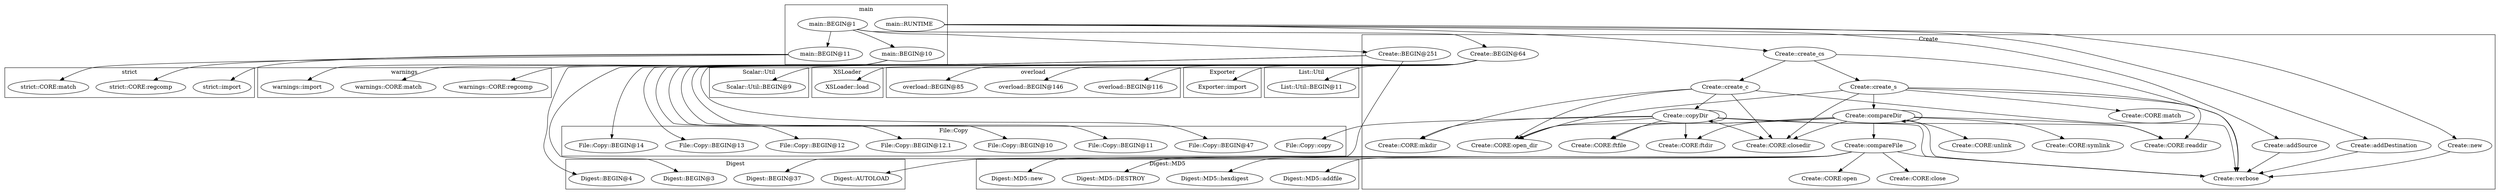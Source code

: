 digraph {
graph [overlap=false]
subgraph cluster_warnings {
	label="warnings";
	"warnings::CORE:regcomp";
	"warnings::CORE:match";
	"warnings::import";
}
subgraph cluster_Scalar_Util {
	label="Scalar::Util";
	"Scalar::Util::BEGIN@9";
}
subgraph cluster_File_Copy {
	label="File::Copy";
	"File::Copy::BEGIN@13";
	"File::Copy::copy";
	"File::Copy::BEGIN@12";
	"File::Copy::BEGIN@12.1";
	"File::Copy::BEGIN@10";
	"File::Copy::BEGIN@11";
	"File::Copy::BEGIN@47";
	"File::Copy::BEGIN@14";
}
subgraph cluster_XSLoader {
	label="XSLoader";
	"XSLoader::load";
}
subgraph cluster_overload {
	label="overload";
	"overload::BEGIN@116";
	"overload::BEGIN@146";
	"overload::BEGIN@85";
}
subgraph cluster_Create {
	label="Create";
	"Create::CORE:match";
	"Create::compareDir";
	"Create::CORE:mkdir";
	"Create::addDestination";
	"Create::CORE:ftfile";
	"Create::create_c";
	"Create::CORE:ftdir";
	"Create::verbose";
	"Create::CORE:open_dir";
	"Create::BEGIN@251";
	"Create::copyDir";
	"Create::compareFile";
	"Create::new";
	"Create::BEGIN@64";
	"Create::CORE:readdir";
	"Create::CORE:unlink";
	"Create::CORE:open";
	"Create::create_s";
	"Create::CORE:closedir";
	"Create::create_cs";
	"Create::CORE:close";
	"Create::CORE:symlink";
	"Create::addSource";
}
subgraph cluster_Exporter {
	label="Exporter";
	"Exporter::import";
}
subgraph cluster_main {
	label="main";
	"main::BEGIN@10";
	"main::BEGIN@1";
	"main::RUNTIME";
	"main::BEGIN@11";
}
subgraph cluster_List_Util {
	label="List::Util";
	"List::Util::BEGIN@11";
}
subgraph cluster_strict {
	label="strict";
	"strict::import";
	"strict::CORE:regcomp";
	"strict::CORE:match";
}
subgraph cluster_Digest {
	label="Digest";
	"Digest::BEGIN@4";
	"Digest::BEGIN@3";
	"Digest::AUTOLOAD";
	"Digest::BEGIN@37";
}
subgraph cluster_Digest_MD5 {
	label="Digest::MD5";
	"Digest::MD5::addfile";
	"Digest::MD5::hexdigest";
	"Digest::MD5::DESTROY";
	"Digest::MD5::new";
}
"Create::compareDir" -> "Create::compareDir";
"Create::create_s" -> "Create::compareDir";
"main::RUNTIME" -> "Create::addDestination";
"Create::compareDir" -> "Create::CORE:ftfile";
"Create::copyDir" -> "Create::CORE:ftfile";
"Create::create_cs" -> "Create::create_c";
"Create::compareFile" -> "Digest::AUTOLOAD";
"Create::compareFile" -> "Digest::MD5::new";
"Create::compareFile" -> "Digest::MD5::DESTROY";
"Create::compareDir" -> "Create::CORE:ftdir";
"Create::copyDir" -> "Create::CORE:ftdir";
"Create::compareFile" -> "Digest::MD5::hexdigest";
"Create::BEGIN@64" -> "File::Copy::BEGIN@11";
"Create::BEGIN@251" -> "Digest::BEGIN@4";
"Create::BEGIN@64" -> "File::Copy::BEGIN@47";
"Create::compareDir" -> "Create::CORE:open_dir";
"Create::create_s" -> "Create::CORE:open_dir";
"Create::create_c" -> "Create::CORE:open_dir";
"Create::copyDir" -> "Create::CORE:open_dir";
"main::BEGIN@11" -> "strict::CORE:match";
"Create::BEGIN@64" -> "File::Copy::BEGIN@14";
"Create::create_c" -> "Create::copyDir";
"Create::copyDir" -> "Create::copyDir";
"main::BEGIN@1" -> "Create::BEGIN@64";
"Create::BEGIN@64" -> "overload::BEGIN@116";
"Create::compareDir" -> "Create::CORE:readdir";
"Create::create_s" -> "Create::CORE:readdir";
"Create::copyDir" -> "Create::CORE:readdir";
"Create::BEGIN@64" -> "overload::BEGIN@85";
"Create::BEGIN@64" -> "Exporter::import";
"Create::compareFile" -> "Digest::MD5::addfile";
"Create::compareFile" -> "Create::CORE:open";
"Create::create_cs" -> "Create::create_s";
"main::RUNTIME" -> "Create::create_cs";
"Create::compareFile" -> "Create::CORE:close";
"Create::compareDir" -> "Create::CORE:symlink";
"main::RUNTIME" -> "Create::addSource";
"main::BEGIN@1" -> "main::BEGIN@10";
"Create::create_s" -> "Create::CORE:match";
"Create::BEGIN@64" -> "Scalar::Util::BEGIN@9";
"Create::create_c" -> "Create::CORE:mkdir";
"Create::copyDir" -> "Create::CORE:mkdir";
"Create::BEGIN@64" -> "File::Copy::BEGIN@13";
"Create::copyDir" -> "File::Copy::copy";
"Create::BEGIN@64" -> "File::Copy::BEGIN@12";
"main::BEGIN@10" -> "warnings::CORE:match";
"Create::BEGIN@251" -> "Digest::BEGIN@37";
"Create::BEGIN@64" -> "File::Copy::BEGIN@10";
"Create::compareDir" -> "Create::verbose";
"Create::compareFile" -> "Create::verbose";
"Create::addDestination" -> "Create::verbose";
"Create::new" -> "Create::verbose";
"Create::create_c" -> "Create::verbose";
"Create::create_s" -> "Create::verbose";
"Create::create_cs" -> "Create::verbose";
"Create::addSource" -> "Create::verbose";
"Create::copyDir" -> "Create::verbose";
"main::BEGIN@11" -> "strict::CORE:regcomp";
"Create::BEGIN@64" -> "XSLoader::load";
"main::BEGIN@1" -> "Create::BEGIN@251";
"Create::compareDir" -> "Create::compareFile";
"Create::BEGIN@64" -> "List::Util::BEGIN@11";
"main::RUNTIME" -> "Create::new";
"Create::BEGIN@64" -> "overload::BEGIN@146";
"main::BEGIN@10" -> "warnings::import";
"Create::BEGIN@64" -> "File::Copy::BEGIN@12.1";
"Create::compareDir" -> "Create::CORE:unlink";
"main::BEGIN@10" -> "warnings::CORE:regcomp";
"main::BEGIN@11" -> "strict::import";
"Create::compareDir" -> "Create::CORE:closedir";
"Create::create_s" -> "Create::CORE:closedir";
"Create::create_c" -> "Create::CORE:closedir";
"Create::copyDir" -> "Create::CORE:closedir";
"Create::BEGIN@251" -> "Digest::BEGIN@3";
"main::BEGIN@1" -> "main::BEGIN@11";
}
